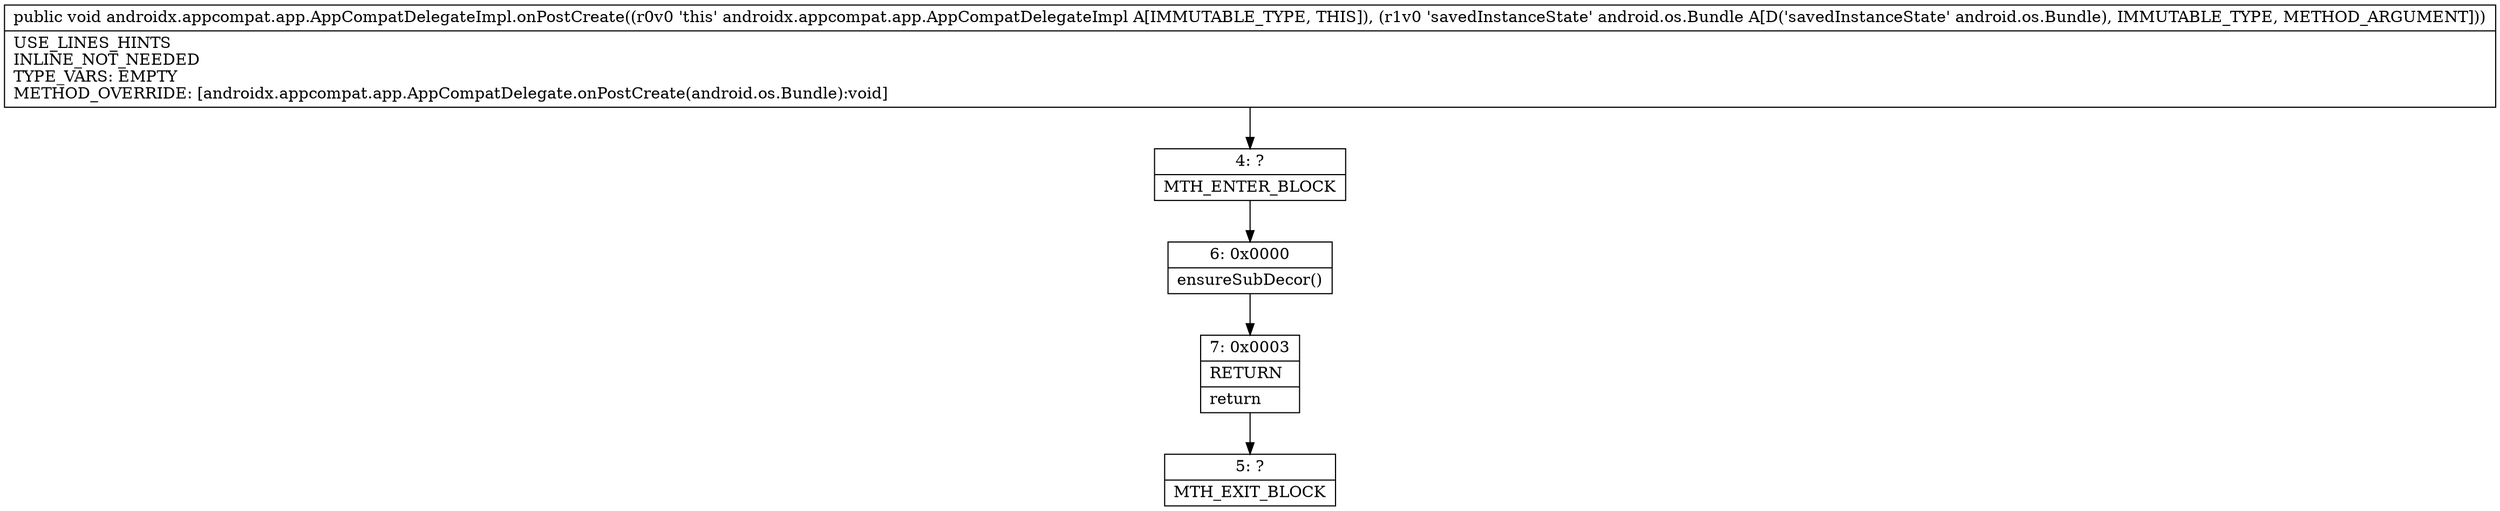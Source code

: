 digraph "CFG forandroidx.appcompat.app.AppCompatDelegateImpl.onPostCreate(Landroid\/os\/Bundle;)V" {
Node_4 [shape=record,label="{4\:\ ?|MTH_ENTER_BLOCK\l}"];
Node_6 [shape=record,label="{6\:\ 0x0000|ensureSubDecor()\l}"];
Node_7 [shape=record,label="{7\:\ 0x0003|RETURN\l|return\l}"];
Node_5 [shape=record,label="{5\:\ ?|MTH_EXIT_BLOCK\l}"];
MethodNode[shape=record,label="{public void androidx.appcompat.app.AppCompatDelegateImpl.onPostCreate((r0v0 'this' androidx.appcompat.app.AppCompatDelegateImpl A[IMMUTABLE_TYPE, THIS]), (r1v0 'savedInstanceState' android.os.Bundle A[D('savedInstanceState' android.os.Bundle), IMMUTABLE_TYPE, METHOD_ARGUMENT]))  | USE_LINES_HINTS\lINLINE_NOT_NEEDED\lTYPE_VARS: EMPTY\lMETHOD_OVERRIDE: [androidx.appcompat.app.AppCompatDelegate.onPostCreate(android.os.Bundle):void]\l}"];
MethodNode -> Node_4;Node_4 -> Node_6;
Node_6 -> Node_7;
Node_7 -> Node_5;
}

